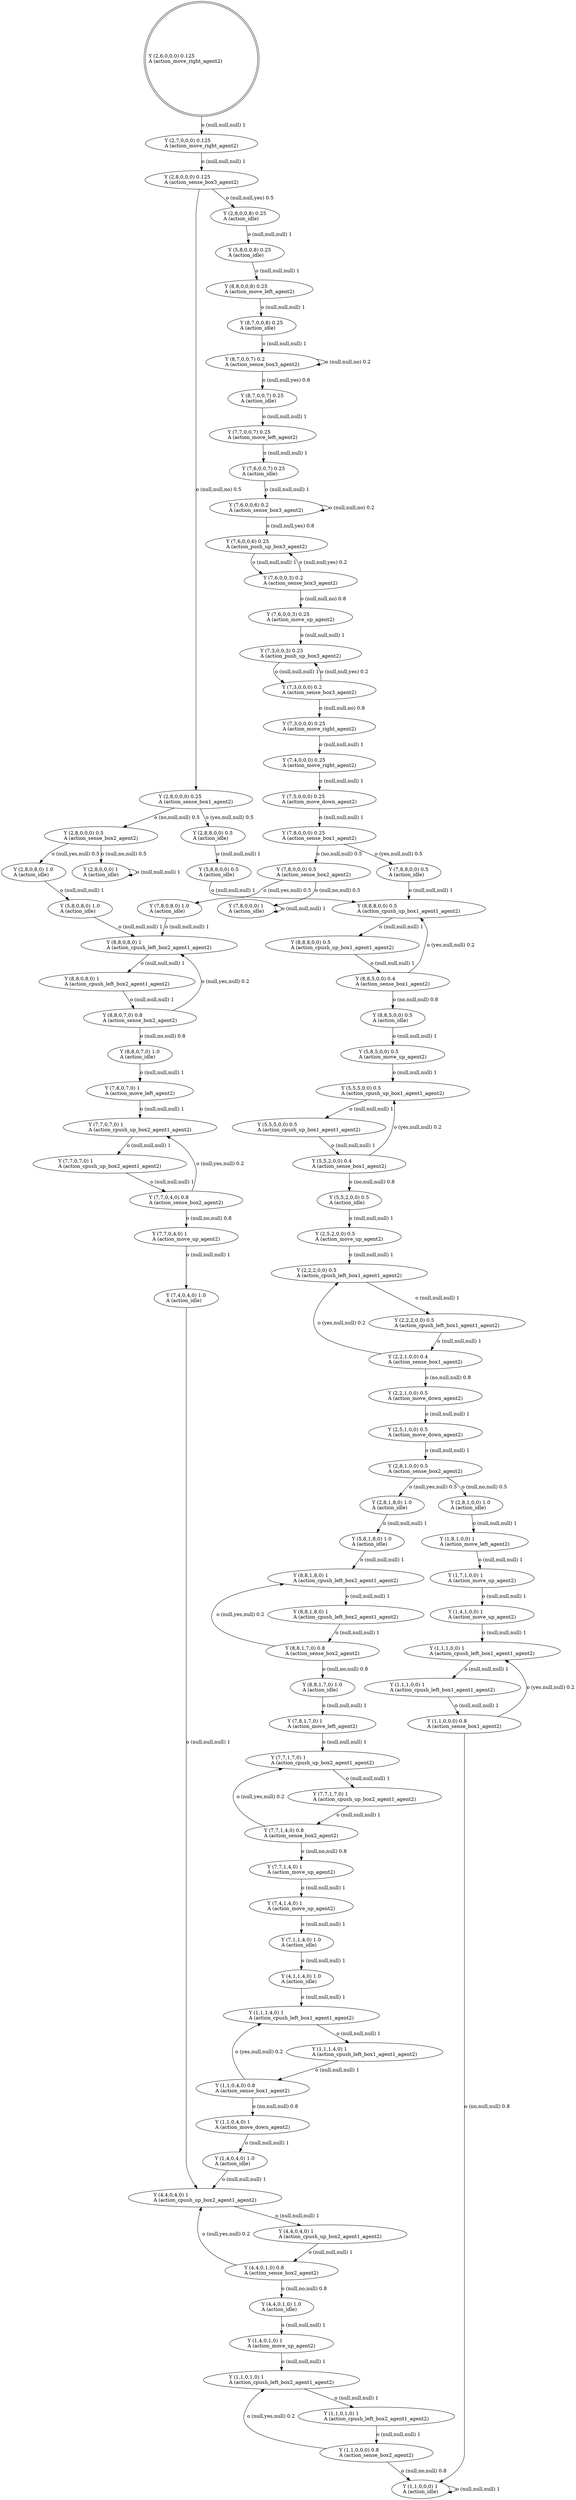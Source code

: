 digraph "G" {
root [label="Y (2,6,0,0,0) 0.125\lA (action_move_right_agent2)\l", labeljust="l", shape=doublecircle];
x0row149 [label="Y (5,8,8,0,0) 0.5\lA (action_idle)\l"];
x0row325 [label="Y (4,4,0,1,0) 0.8\lA (action_sense_box2_agent2)\l"];
x0row151 [label="Y (8,8,5,0,0) 0.4\lA (action_sense_box1_agent2)\l"];
x0row165 [label="Y (8,8,5,0,0) 0.5\lA (action_idle)\l"];
x0row338 [label="Y (4,4,0,1,0) 1.0\lA (action_idle)\l"];
x0row340 [label="Y (1,4,0,1,0) 1\lA (action_move_up_agent2)\l"];
x0row350 [label="Y (1,1,0,1,0) 1\lA (action_cpush_left_box2_agent1_agent2)\l"];
x0row485 [label="Y (2,8,0,0,0) 1\lA (action_idle)\l"];
x0row353 [label="Y (1,1,0,0,0) 0.8\lA (action_sense_box2_agent2)\l"];
x0row484 [label="Y (2,8,0,8,0) 1.0\lA (action_idle)\l"];
x0row365 [label="Y (1,1,0,0,0) 1\lA (action_idle)\l"];
x0row375 [label="Y (1,8,1,0,0) 1\lA (action_move_left_agent2)\l"];
x0row377 [label="Y (1,7,1,0,0) 1\lA (action_move_up_agent2)\l"];
x0row382 [label="Y (1,4,1,0,0) 1\lA (action_move_up_agent2)\l"];
x0row387 [label="Y (1,1,1,0,0) 1\lA (action_cpush_left_box1_agent1_agent2)\l"];
x0row393 [label="Y (1,1,0,0,0) 0.8\lA (action_sense_box1_agent2)\l"];
x0row468 [label="Y (2,8,0,0,0) 0.5\lA (action_sense_box2_agent2)\l"];
x0row467 [label="Y (2,8,8,0,0) 0.5\lA (action_idle)\l"];
x0row407 [label="Y (7,8,0,8,0) 1.0\lA (action_idle)\l"];
x0row408 [label="Y (7,8,0,0,0) 1\lA (action_idle)\l"];
x0row411 [label="Y (8,8,0,8,0) 1\lA (action_cpush_left_box2_agent1_agent2)\l"];
x0row414 [label="Y (8,8,0,7,0) 0.8\lA (action_sense_box2_agent2)\l"];
x0row415 [label="Y (5,8,0,8,0) 1.0\lA (action_idle)\l"];
x0row425 [label="Y (8,8,0,7,0) 1.0\lA (action_idle)\l"];
x0row429 [label="Y (7,8,0,7,0) 1\lA (action_move_left_agent2)\l"];
x0row431 [label="Y (7,7,0,7,0) 1\lA (action_cpush_up_box2_agent1_agent2)\l"];
x0row437 [label="Y (7,7,0,4,0) 0.8\lA (action_sense_box2_agent2)\l"];
x0row448 [label="Y (7,7,0,4,0) 1\lA (action_move_up_agent2)\l"];
x0row169 [label="Y (5,8,5,0,0) 0.5\lA (action_move_up_agent2)\l"];
x0row312 [label="Y (1,4,0,4,0) 1.0\lA (action_idle)\l"];
x0row178 [label="Y (5,5,5,0,0) 0.5\lA (action_cpush_up_box1_agent1_agent2)\l"];
x0row184 [label="Y (5,5,2,0,0) 0.4\lA (action_sense_box1_agent2)\l"];
x0row321 [label="Y (7,4,0,4,0) 1.0\lA (action_idle)\l"];
x0row196 [label="Y (5,5,2,0,0) 0.5\lA (action_idle)\l"];
x0row198 [label="Y (2,5,2,0,0) 0.5\lA (action_move_up_agent2)\l"];
x0row204 [label="Y (2,2,2,0,0) 0.5\lA (action_cpush_left_box1_agent1_agent2)\l"];
x0row307 [label="Y (1,1,0,4,0) 1\lA (action_move_down_agent2)\l"];
x0row208 [label="Y (2,2,1,0,0) 0.4\lA (action_sense_box1_agent2)\l"];
x0row215 [label="Y (2,2,1,0,0) 0.5\lA (action_move_down_agent2)\l"];
x0row218 [label="Y (2,5,1,0,0) 0.5\lA (action_move_down_agent2)\l"];
x0row222 [label="Y (2,8,1,0,0) 0.5\lA (action_sense_box2_agent2)\l"];
x0row227 [label="Y (2,8,1,8,0) 1.0\lA (action_idle)\l"];
x0row228 [label="Y (2,8,1,0,0) 1.0\lA (action_idle)\l"];
x0row229 [label="Y (5,8,1,8,0) 1.0\lA (action_idle)\l"];
x0row233 [label="Y (8,8,1,8,0) 1\lA (action_cpush_left_box2_agent1_agent2)\l"];
x0row237 [label="Y (8,8,1,7,0) 0.8\lA (action_sense_box2_agent2)\l"];
x0row248 [label="Y (8,8,1,7,0) 1.0\lA (action_idle)\l"];
x0row297 [label="Y (1,1,0,4,0) 0.8\lA (action_sense_box1_agent2)\l"];
x0row252 [label="Y (7,8,1,7,0) 1\lA (action_move_left_agent2)\l"];
x0row254 [label="Y (7,7,1,7,0) 1\lA (action_cpush_up_box2_agent1_agent2)\l"];
x0row260 [label="Y (7,7,1,4,0) 0.8\lA (action_sense_box2_agent2)\l"];
x0row314 [label="Y (4,4,0,4,0) 1\lA (action_cpush_up_box2_agent1_agent2)\l"];
x0row271 [label="Y (7,7,1,4,0) 1\lA (action_move_up_agent2)\l"];
x0row276 [label="Y (7,4,1,4,0) 1\lA (action_move_up_agent2)\l"];
x0row282 [label="Y (7,1,1,4,0) 1.0\lA (action_idle)\l"];
x0row284 [label="Y (4,1,1,4,0) 1.0\lA (action_idle)\l"];
x0row289 [label="Y (1,1,1,4,0) 1\lA (action_cpush_left_box1_agent1_agent2)\l"];
x0row2 [label="Y (2,7,0,0,0) 0.125\lA (action_move_right_agent2)\l"];
x0row6 [label="Y (2,8,0,0,0) 0.125\lA (action_sense_box3_agent2)\l"];
x0row137 [label="Y (7,8,8,0,0) 0.5\lA (action_idle)\l"];
x0row138 [label="Y (7,8,0,0,0) 0.5\lA (action_sense_box2_agent2)\l"];
x0row17 [label="Y (2,8,0,0,8) 0.25\lA (action_idle)\l"];
x0row18 [label="Y (2,8,0,0,0) 0.25\lA (action_sense_box1_agent2)\l"];
x0row19 [label="Y (5,8,0,0,8) 0.25\lA (action_idle)\l"];
x0row28 [label="Y (8,8,0,0,8) 0.25\lA (action_move_left_agent2)\l"];
x0row38 [label="Y (8,7,0,0,8) 0.25\lA (action_idle)\l"];
x0row125 [label="Y (7,5,0,0,0) 0.25\lA (action_move_down_agent2)\l"];
x0row53 [label="Y (8,7,0,0,7) 0.2\lA (action_sense_box3_agent2)\l"];
x0row59 [label="Y (8,7,0,0,7) 0.25\lA (action_idle)\l"];
x0row66 [label="Y (7,7,0,0,7) 0.25\lA (action_move_left_agent2)\l"];
x0row68 [label="Y (7,6,0,0,7) 0.25\lA (action_idle)\l"];
x0row77 [label="Y (7,6,0,0,6) 0.2\lA (action_sense_box3_agent2)\l"];
x0row143 [label="Y (8,8,8,0,0) 0.5\lA (action_cpush_up_box1_agent1_agent2)\l"];
x0row83 [label="Y (7,6,0,0,6) 0.25\lA (action_push_up_box3_agent2)\l"];
x0row89 [label="Y (7,6,0,0,3) 0.2\lA (action_sense_box3_agent2)\l"];
x0row97 [label="Y (7,6,0,0,3) 0.25\lA (action_move_up_agent2)\l"];
x0row101 [label="Y (7,3,0,0,3) 0.25\lA (action_push_up_box3_agent2)\l"];
x0row132 [label="Y (7,8,0,0,0) 0.25\lA (action_sense_box1_agent2)\l"];
x0row107 [label="Y (7,3,0,0,0) 0.2\lA (action_sense_box3_agent2)\l"];
x0row116 [label="Y (7,3,0,0,0) 0.25\lA (action_move_right_agent2)\l"];
x0row119 [label="Y (7,4,0,0,0) 0.25\lA (action_move_right_agent2)\l"];
x0row350_repeat_1 [label="Y (1,1,0,1,0) 1\lA (action_cpush_left_box2_agent1_agent2)\l"];
x0row387_repeat_1 [label="Y (1,1,1,0,0) 1\lA (action_cpush_left_box1_agent1_agent2)\l"];
x0row411_repeat_1 [label="Y (8,8,0,8,0) 1\lA (action_cpush_left_box2_agent1_agent2)\l"];
x0row431_repeat_1 [label="Y (7,7,0,7,0) 1\lA (action_cpush_up_box2_agent1_agent2)\l"];
x0row178_repeat_1 [label="Y (5,5,5,0,0) 0.5\lA (action_cpush_up_box1_agent1_agent2)\l"];
x0row204_repeat_1 [label="Y (2,2,2,0,0) 0.5\lA (action_cpush_left_box1_agent1_agent2)\l"];
x0row233_repeat_1 [label="Y (8,8,1,8,0) 1\lA (action_cpush_left_box2_agent1_agent2)\l"];
x0row254_repeat_1 [label="Y (7,7,1,7,0) 1\lA (action_cpush_up_box2_agent1_agent2)\l"];
x0row314_repeat_1 [label="Y (4,4,0,4,0) 1\lA (action_cpush_up_box2_agent1_agent2)\l"];
x0row289_repeat_1 [label="Y (1,1,1,4,0) 1\lA (action_cpush_left_box1_agent1_agent2)\l"];
x0row143_repeat_1 [label="Y (8,8,8,0,0) 0.5\lA (action_cpush_up_box1_agent1_agent2)\l"];
root -> x0row2  [key=0, label="o (null,null,null) 1\l"];
x0row149 -> x0row143  [key=0, label="o (null,null,null) 1\l"];
x0row325 -> x0row314  [key=0, label="o (null,yes,null) 0.2\l"];
x0row325 -> x0row338  [key=0, label="o (null,no,null) 0.8\l"];
x0row151 -> x0row143  [key=0, label="o (yes,null,null) 0.2\l"];
x0row151 -> x0row165  [key=0, label="o (no,null,null) 0.8\l"];
x0row165 -> x0row169  [key=0, label="o (null,null,null) 1\l"];
x0row338 -> x0row340  [key=0, label="o (null,null,null) 1\l"];
x0row340 -> x0row350  [key=0, label="o (null,null,null) 1\l"];
x0row350 -> x0row350_repeat_1  [key=0, label="o (null,null,null) 1\l"];
x0row485 -> x0row485  [key=0, label="o (null,null,null) 1\l"];
x0row353 -> x0row350  [key=0, label="o (null,yes,null) 0.2\l"];
x0row353 -> x0row365  [key=0, label="o (null,no,null) 0.8\l"];
x0row484 -> x0row415  [key=0, label="o (null,null,null) 1\l"];
x0row365 -> x0row365  [key=0, label="o (null,null,null) 1\l"];
x0row375 -> x0row377  [key=0, label="o (null,null,null) 1\l"];
x0row377 -> x0row382  [key=0, label="o (null,null,null) 1\l"];
x0row382 -> x0row387  [key=0, label="o (null,null,null) 1\l"];
x0row387 -> x0row387_repeat_1  [key=0, label="o (null,null,null) 1\l"];
x0row393 -> x0row387  [key=0, label="o (yes,null,null) 0.2\l"];
x0row393 -> x0row365  [key=0, label="o (no,null,null) 0.8\l"];
x0row468 -> x0row484  [key=0, label="o (null,yes,null) 0.5\l"];
x0row468 -> x0row485  [key=0, label="o (null,no,null) 0.5\l"];
x0row467 -> x0row149  [key=0, label="o (null,null,null) 1\l"];
x0row407 -> x0row411  [key=0, label="o (null,null,null) 1\l"];
x0row408 -> x0row408  [key=0, label="o (null,null,null) 1\l"];
x0row411 -> x0row411_repeat_1  [key=0, label="o (null,null,null) 1\l"];
x0row414 -> x0row411  [key=0, label="o (null,yes,null) 0.2\l"];
x0row414 -> x0row425  [key=0, label="o (null,no,null) 0.8\l"];
x0row415 -> x0row411  [key=0, label="o (null,null,null) 1\l"];
x0row425 -> x0row429  [key=0, label="o (null,null,null) 1\l"];
x0row429 -> x0row431  [key=0, label="o (null,null,null) 1\l"];
x0row431 -> x0row431_repeat_1  [key=0, label="o (null,null,null) 1\l"];
x0row437 -> x0row431  [key=0, label="o (null,yes,null) 0.2\l"];
x0row437 -> x0row448  [key=0, label="o (null,no,null) 0.8\l"];
x0row448 -> x0row321  [key=0, label="o (null,null,null) 1\l"];
x0row169 -> x0row178  [key=0, label="o (null,null,null) 1\l"];
x0row312 -> x0row314  [key=0, label="o (null,null,null) 1\l"];
x0row178 -> x0row178_repeat_1  [key=0, label="o (null,null,null) 1\l"];
x0row184 -> x0row178  [key=0, label="o (yes,null,null) 0.2\l"];
x0row184 -> x0row196  [key=0, label="o (no,null,null) 0.8\l"];
x0row321 -> x0row314  [key=0, label="o (null,null,null) 1\l"];
x0row196 -> x0row198  [key=0, label="o (null,null,null) 1\l"];
x0row198 -> x0row204  [key=0, label="o (null,null,null) 1\l"];
x0row204 -> x0row204_repeat_1  [key=0, label="o (null,null,null) 1\l"];
x0row307 -> x0row312  [key=0, label="o (null,null,null) 1\l"];
x0row208 -> x0row204  [key=0, label="o (yes,null,null) 0.2\l"];
x0row208 -> x0row215  [key=0, label="o (no,null,null) 0.8\l"];
x0row215 -> x0row218  [key=0, label="o (null,null,null) 1\l"];
x0row218 -> x0row222  [key=0, label="o (null,null,null) 1\l"];
x0row222 -> x0row227  [key=0, label="o (null,yes,null) 0.5\l"];
x0row222 -> x0row228  [key=0, label="o (null,no,null) 0.5\l"];
x0row227 -> x0row229  [key=0, label="o (null,null,null) 1\l"];
x0row228 -> x0row375  [key=0, label="o (null,null,null) 1\l"];
x0row229 -> x0row233  [key=0, label="o (null,null,null) 1\l"];
x0row233 -> x0row233_repeat_1  [key=0, label="o (null,null,null) 1\l"];
x0row237 -> x0row233  [key=0, label="o (null,yes,null) 0.2\l"];
x0row237 -> x0row248  [key=0, label="o (null,no,null) 0.8\l"];
x0row248 -> x0row252  [key=0, label="o (null,null,null) 1\l"];
x0row297 -> x0row289  [key=0, label="o (yes,null,null) 0.2\l"];
x0row297 -> x0row307  [key=0, label="o (no,null,null) 0.8\l"];
x0row252 -> x0row254  [key=0, label="o (null,null,null) 1\l"];
x0row254 -> x0row254_repeat_1  [key=0, label="o (null,null,null) 1\l"];
x0row260 -> x0row254  [key=0, label="o (null,yes,null) 0.2\l"];
x0row260 -> x0row271  [key=0, label="o (null,no,null) 0.8\l"];
x0row314 -> x0row314_repeat_1  [key=0, label="o (null,null,null) 1\l"];
x0row271 -> x0row276  [key=0, label="o (null,null,null) 1\l"];
x0row276 -> x0row282  [key=0, label="o (null,null,null) 1\l"];
x0row282 -> x0row284  [key=0, label="o (null,null,null) 1\l"];
x0row284 -> x0row289  [key=0, label="o (null,null,null) 1\l"];
x0row289 -> x0row289_repeat_1  [key=0, label="o (null,null,null) 1\l"];
x0row2 -> x0row6  [key=0, label="o (null,null,null) 1\l"];
x0row6 -> x0row17  [key=0, label="o (null,null,yes) 0.5\l"];
x0row6 -> x0row18  [key=0, label="o (null,null,no) 0.5\l"];
x0row137 -> x0row143  [key=0, label="o (null,null,null) 1\l"];
x0row138 -> x0row407  [key=0, label="o (null,yes,null) 0.5\l"];
x0row138 -> x0row408  [key=0, label="o (null,no,null) 0.5\l"];
x0row17 -> x0row19  [key=0, label="o (null,null,null) 1\l"];
x0row18 -> x0row467  [key=0, label="o (yes,null,null) 0.5\l"];
x0row18 -> x0row468  [key=0, label="o (no,null,null) 0.5\l"];
x0row19 -> x0row28  [key=0, label="o (null,null,null) 1\l"];
x0row28 -> x0row38  [key=0, label="o (null,null,null) 1\l"];
x0row38 -> x0row53  [key=0, label="o (null,null,null) 1\l"];
x0row125 -> x0row132  [key=0, label="o (null,null,null) 1\l"];
x0row53 -> x0row59  [key=0, label="o (null,null,yes) 0.8\l"];
x0row53 -> x0row53  [key=0, label="o (null,null,no) 0.2\l"];
x0row59 -> x0row66  [key=0, label="o (null,null,null) 1\l"];
x0row66 -> x0row68  [key=0, label="o (null,null,null) 1\l"];
x0row68 -> x0row77  [key=0, label="o (null,null,null) 1\l"];
x0row77 -> x0row83  [key=0, label="o (null,null,yes) 0.8\l"];
x0row77 -> x0row77  [key=0, label="o (null,null,no) 0.2\l"];
x0row143 -> x0row143_repeat_1  [key=0, label="o (null,null,null) 1\l"];
x0row83 -> x0row89  [key=0, label="o (null,null,null) 1\l"];
x0row89 -> x0row83  [key=0, label="o (null,null,yes) 0.2\l"];
x0row89 -> x0row97  [key=0, label="o (null,null,no) 0.8\l"];
x0row97 -> x0row101  [key=0, label="o (null,null,null) 1\l"];
x0row101 -> x0row107  [key=0, label="o (null,null,null) 1\l"];
x0row132 -> x0row137  [key=0, label="o (yes,null,null) 0.5\l"];
x0row132 -> x0row138  [key=0, label="o (no,null,null) 0.5\l"];
x0row107 -> x0row101  [key=0, label="o (null,null,yes) 0.2\l"];
x0row107 -> x0row116  [key=0, label="o (null,null,no) 0.8\l"];
x0row116 -> x0row119  [key=0, label="o (null,null,null) 1\l"];
x0row119 -> x0row125  [key=0, label="o (null,null,null) 1\l"];
x0row350_repeat_1 -> x0row353  [key=0, label="o (null,null,null) 1\l"];
x0row387_repeat_1 -> x0row393  [key=0, label="o (null,null,null) 1\l"];
x0row411_repeat_1 -> x0row414  [key=0, label="o (null,null,null) 1\l"];
x0row431_repeat_1 -> x0row437  [key=0, label="o (null,null,null) 1\l"];
x0row178_repeat_1 -> x0row184  [key=0, label="o (null,null,null) 1\l"];
x0row204_repeat_1 -> x0row208  [key=0, label="o (null,null,null) 1\l"];
x0row233_repeat_1 -> x0row237  [key=0, label="o (null,null,null) 1\l"];
x0row254_repeat_1 -> x0row260  [key=0, label="o (null,null,null) 1\l"];
x0row314_repeat_1 -> x0row325  [key=0, label="o (null,null,null) 1\l"];
x0row289_repeat_1 -> x0row297  [key=0, label="o (null,null,null) 1\l"];
x0row143_repeat_1 -> x0row151  [key=0, label="o (null,null,null) 1\l"];
}
